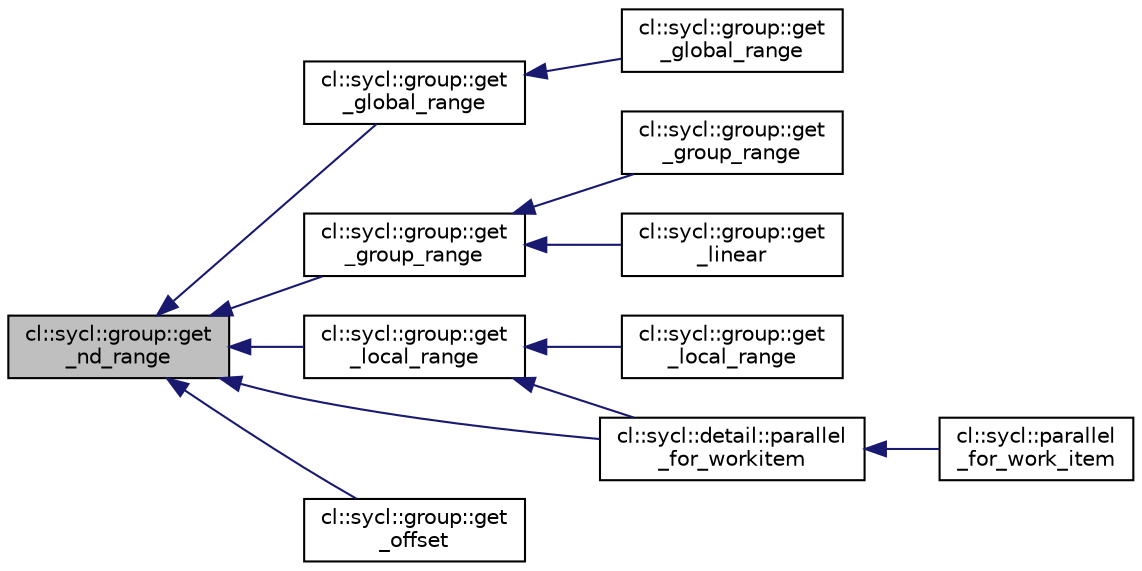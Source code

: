 digraph "cl::sycl::group::get_nd_range"
{
 // INTERACTIVE_SVG=YES
  bgcolor="transparent";
  edge [fontname="Helvetica",fontsize="10",labelfontname="Helvetica",labelfontsize="10"];
  node [fontname="Helvetica",fontsize="10",shape=record];
  rankdir="LR";
  Node1 [label="cl::sycl::group::get\l_nd_range",height=0.2,width=0.4,color="black", fillcolor="grey75", style="filled", fontcolor="black"];
  Node1 -> Node2 [dir="back",color="midnightblue",fontsize="10",style="solid",fontname="Helvetica"];
  Node2 [label="cl::sycl::group::get\l_global_range",height=0.2,width=0.4,color="black",URL="$group__parallelism.html#a95fbeb02af25e72c1b8b0b5a783d11b3",tooltip="Get the local range for this work_group. "];
  Node2 -> Node3 [dir="back",color="midnightblue",fontsize="10",style="solid",fontname="Helvetica"];
  Node3 [label="cl::sycl::group::get\l_global_range",height=0.2,width=0.4,color="black",URL="$group__parallelism.html#acdf1ae5bc4418eb20a1b6c67e6cb3178",tooltip="Return element dimension from the constituent global range. "];
  Node1 -> Node4 [dir="back",color="midnightblue",fontsize="10",style="solid",fontname="Helvetica"];
  Node4 [label="cl::sycl::group::get\l_group_range",height=0.2,width=0.4,color="black",URL="$group__parallelism.html#a44c2f2649ef436c273080790b959d77b",tooltip="Return a range<> representing the dimensions of the current group. "];
  Node4 -> Node5 [dir="back",color="midnightblue",fontsize="10",style="solid",fontname="Helvetica"];
  Node5 [label="cl::sycl::group::get\l_group_range",height=0.2,width=0.4,color="black",URL="$group__parallelism.html#af2c73a968e4d8a7611a47bb3b33af92f",tooltip="Return element dimension from the con stituent group range. "];
  Node4 -> Node6 [dir="back",color="midnightblue",fontsize="10",style="solid",fontname="Helvetica"];
  Node6 [label="cl::sycl::group::get\l_linear",height=0.2,width=0.4,color="black",URL="$group__parallelism.html#ab45b66ab7f7fa9d453334fbc1837018e",tooltip="Get a linearized version of the group ID. "];
  Node1 -> Node7 [dir="back",color="midnightblue",fontsize="10",style="solid",fontname="Helvetica"];
  Node7 [label="cl::sycl::group::get\l_local_range",height=0.2,width=0.4,color="black",URL="$group__parallelism.html#a34443b10048ef7bf76e609faba9399f5",tooltip="Get the local range for this work_group. "];
  Node7 -> Node8 [dir="back",color="midnightblue",fontsize="10",style="solid",fontname="Helvetica"];
  Node8 [label="cl::sycl::group::get\l_local_range",height=0.2,width=0.4,color="black",URL="$group__parallelism.html#af38760eda2eb517f664ac750e86b0c8a",tooltip="Return element dimension from the constituent local range. "];
  Node7 -> Node9 [dir="back",color="midnightblue",fontsize="10",style="solid",fontname="Helvetica"];
  Node9 [label="cl::sycl::detail::parallel\l_for_workitem",height=0.2,width=0.4,color="black",URL="$group__parallelism.html#gaee40543200f4434f2d63d1f02621321a",tooltip="Implement the loop on the work-items inside a work-group. "];
  Node9 -> Node10 [dir="back",color="midnightblue",fontsize="10",style="solid",fontname="Helvetica"];
  Node10 [label="cl::sycl::parallel\l_for_work_item",height=0.2,width=0.4,color="black",URL="$group__parallelism.html#ga3ddb762da9aaa07b66b84ec76cefee32",tooltip="SYCL parallel_for version that allows a Program object to be specified. "];
  Node1 -> Node11 [dir="back",color="midnightblue",fontsize="10",style="solid",fontname="Helvetica"];
  Node11 [label="cl::sycl::group::get\l_offset",height=0.2,width=0.4,color="black",URL="$group__parallelism.html#a36c7c6a036526f795faf34248f6ac5a5",tooltip="Get the offset of the NDRange. "];
  Node1 -> Node9 [dir="back",color="midnightblue",fontsize="10",style="solid",fontname="Helvetica"];
}
